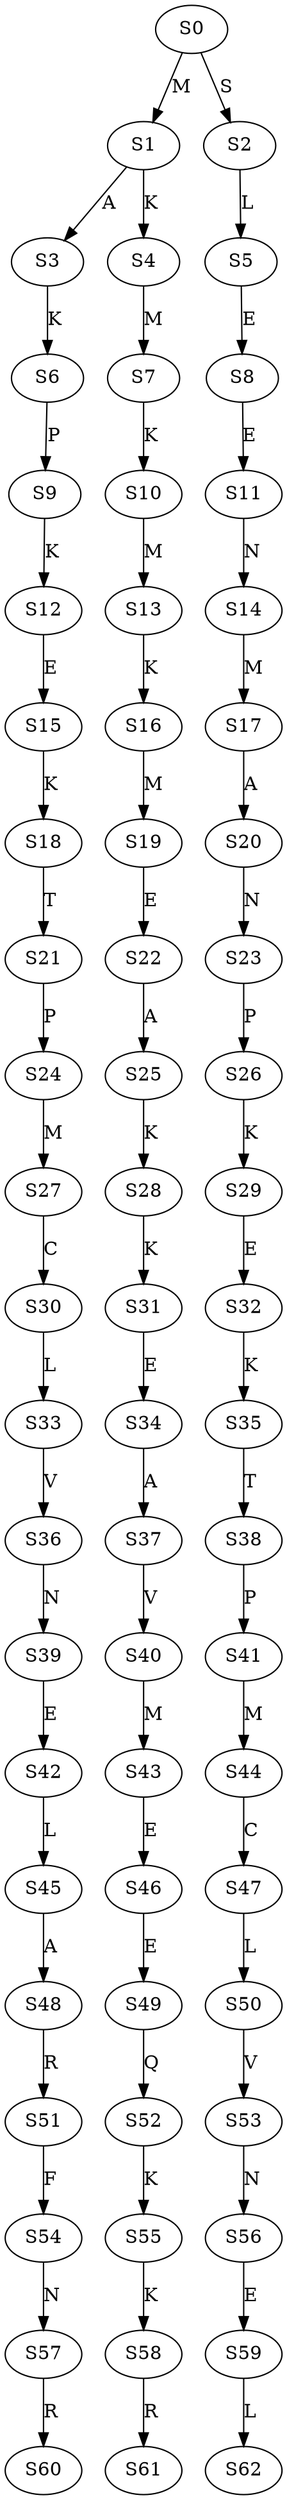 strict digraph  {
	S0 -> S1 [ label = M ];
	S0 -> S2 [ label = S ];
	S1 -> S3 [ label = A ];
	S1 -> S4 [ label = K ];
	S2 -> S5 [ label = L ];
	S3 -> S6 [ label = K ];
	S4 -> S7 [ label = M ];
	S5 -> S8 [ label = E ];
	S6 -> S9 [ label = P ];
	S7 -> S10 [ label = K ];
	S8 -> S11 [ label = E ];
	S9 -> S12 [ label = K ];
	S10 -> S13 [ label = M ];
	S11 -> S14 [ label = N ];
	S12 -> S15 [ label = E ];
	S13 -> S16 [ label = K ];
	S14 -> S17 [ label = M ];
	S15 -> S18 [ label = K ];
	S16 -> S19 [ label = M ];
	S17 -> S20 [ label = A ];
	S18 -> S21 [ label = T ];
	S19 -> S22 [ label = E ];
	S20 -> S23 [ label = N ];
	S21 -> S24 [ label = P ];
	S22 -> S25 [ label = A ];
	S23 -> S26 [ label = P ];
	S24 -> S27 [ label = M ];
	S25 -> S28 [ label = K ];
	S26 -> S29 [ label = K ];
	S27 -> S30 [ label = C ];
	S28 -> S31 [ label = K ];
	S29 -> S32 [ label = E ];
	S30 -> S33 [ label = L ];
	S31 -> S34 [ label = E ];
	S32 -> S35 [ label = K ];
	S33 -> S36 [ label = V ];
	S34 -> S37 [ label = A ];
	S35 -> S38 [ label = T ];
	S36 -> S39 [ label = N ];
	S37 -> S40 [ label = V ];
	S38 -> S41 [ label = P ];
	S39 -> S42 [ label = E ];
	S40 -> S43 [ label = M ];
	S41 -> S44 [ label = M ];
	S42 -> S45 [ label = L ];
	S43 -> S46 [ label = E ];
	S44 -> S47 [ label = C ];
	S45 -> S48 [ label = A ];
	S46 -> S49 [ label = E ];
	S47 -> S50 [ label = L ];
	S48 -> S51 [ label = R ];
	S49 -> S52 [ label = Q ];
	S50 -> S53 [ label = V ];
	S51 -> S54 [ label = F ];
	S52 -> S55 [ label = K ];
	S53 -> S56 [ label = N ];
	S54 -> S57 [ label = N ];
	S55 -> S58 [ label = K ];
	S56 -> S59 [ label = E ];
	S57 -> S60 [ label = R ];
	S58 -> S61 [ label = R ];
	S59 -> S62 [ label = L ];
}
